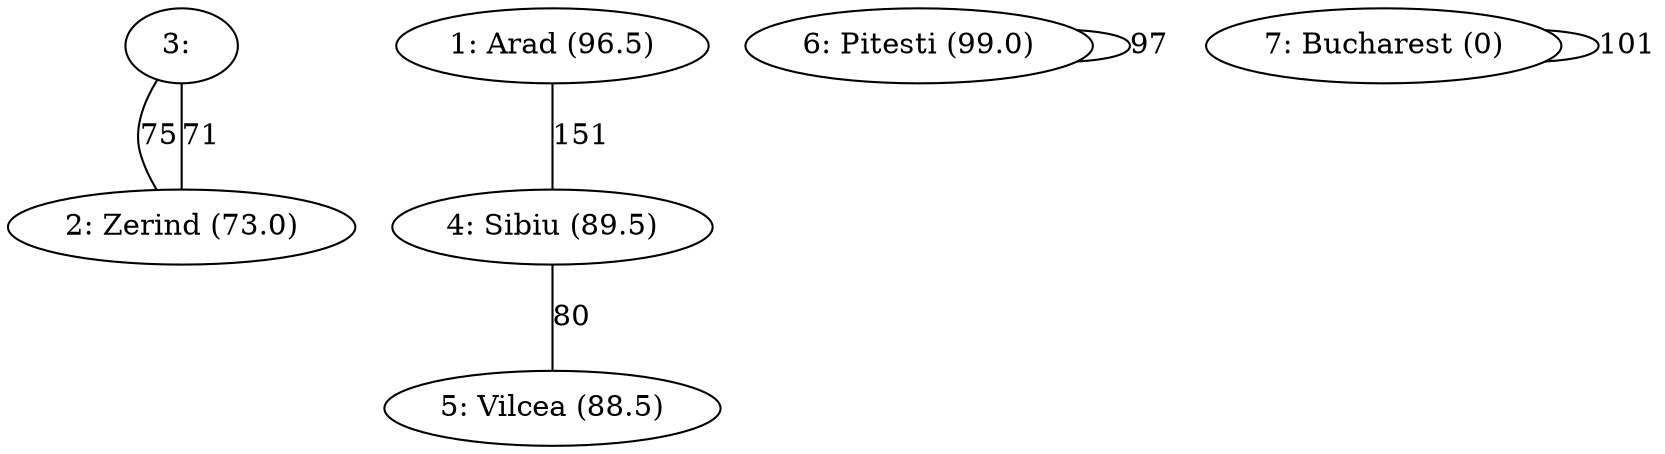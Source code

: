 graph {
   "3: "--"2: Zerind (73.0)" [label=75]
   "2: Zerind (73.0)"--"3: " [label=71]
   "1: Arad (96.5)"--"4: Sibiu (89.5)" [label=151]
   "4: Sibiu (89.5)"--"5: Vilcea (88.5)" [label=80]
   "6: Pitesti (99.0)"--"6: Pitesti (99.0)" [label=97]
   "7: Bucharest (0)"--"7: Bucharest (0)" [label=101]
}